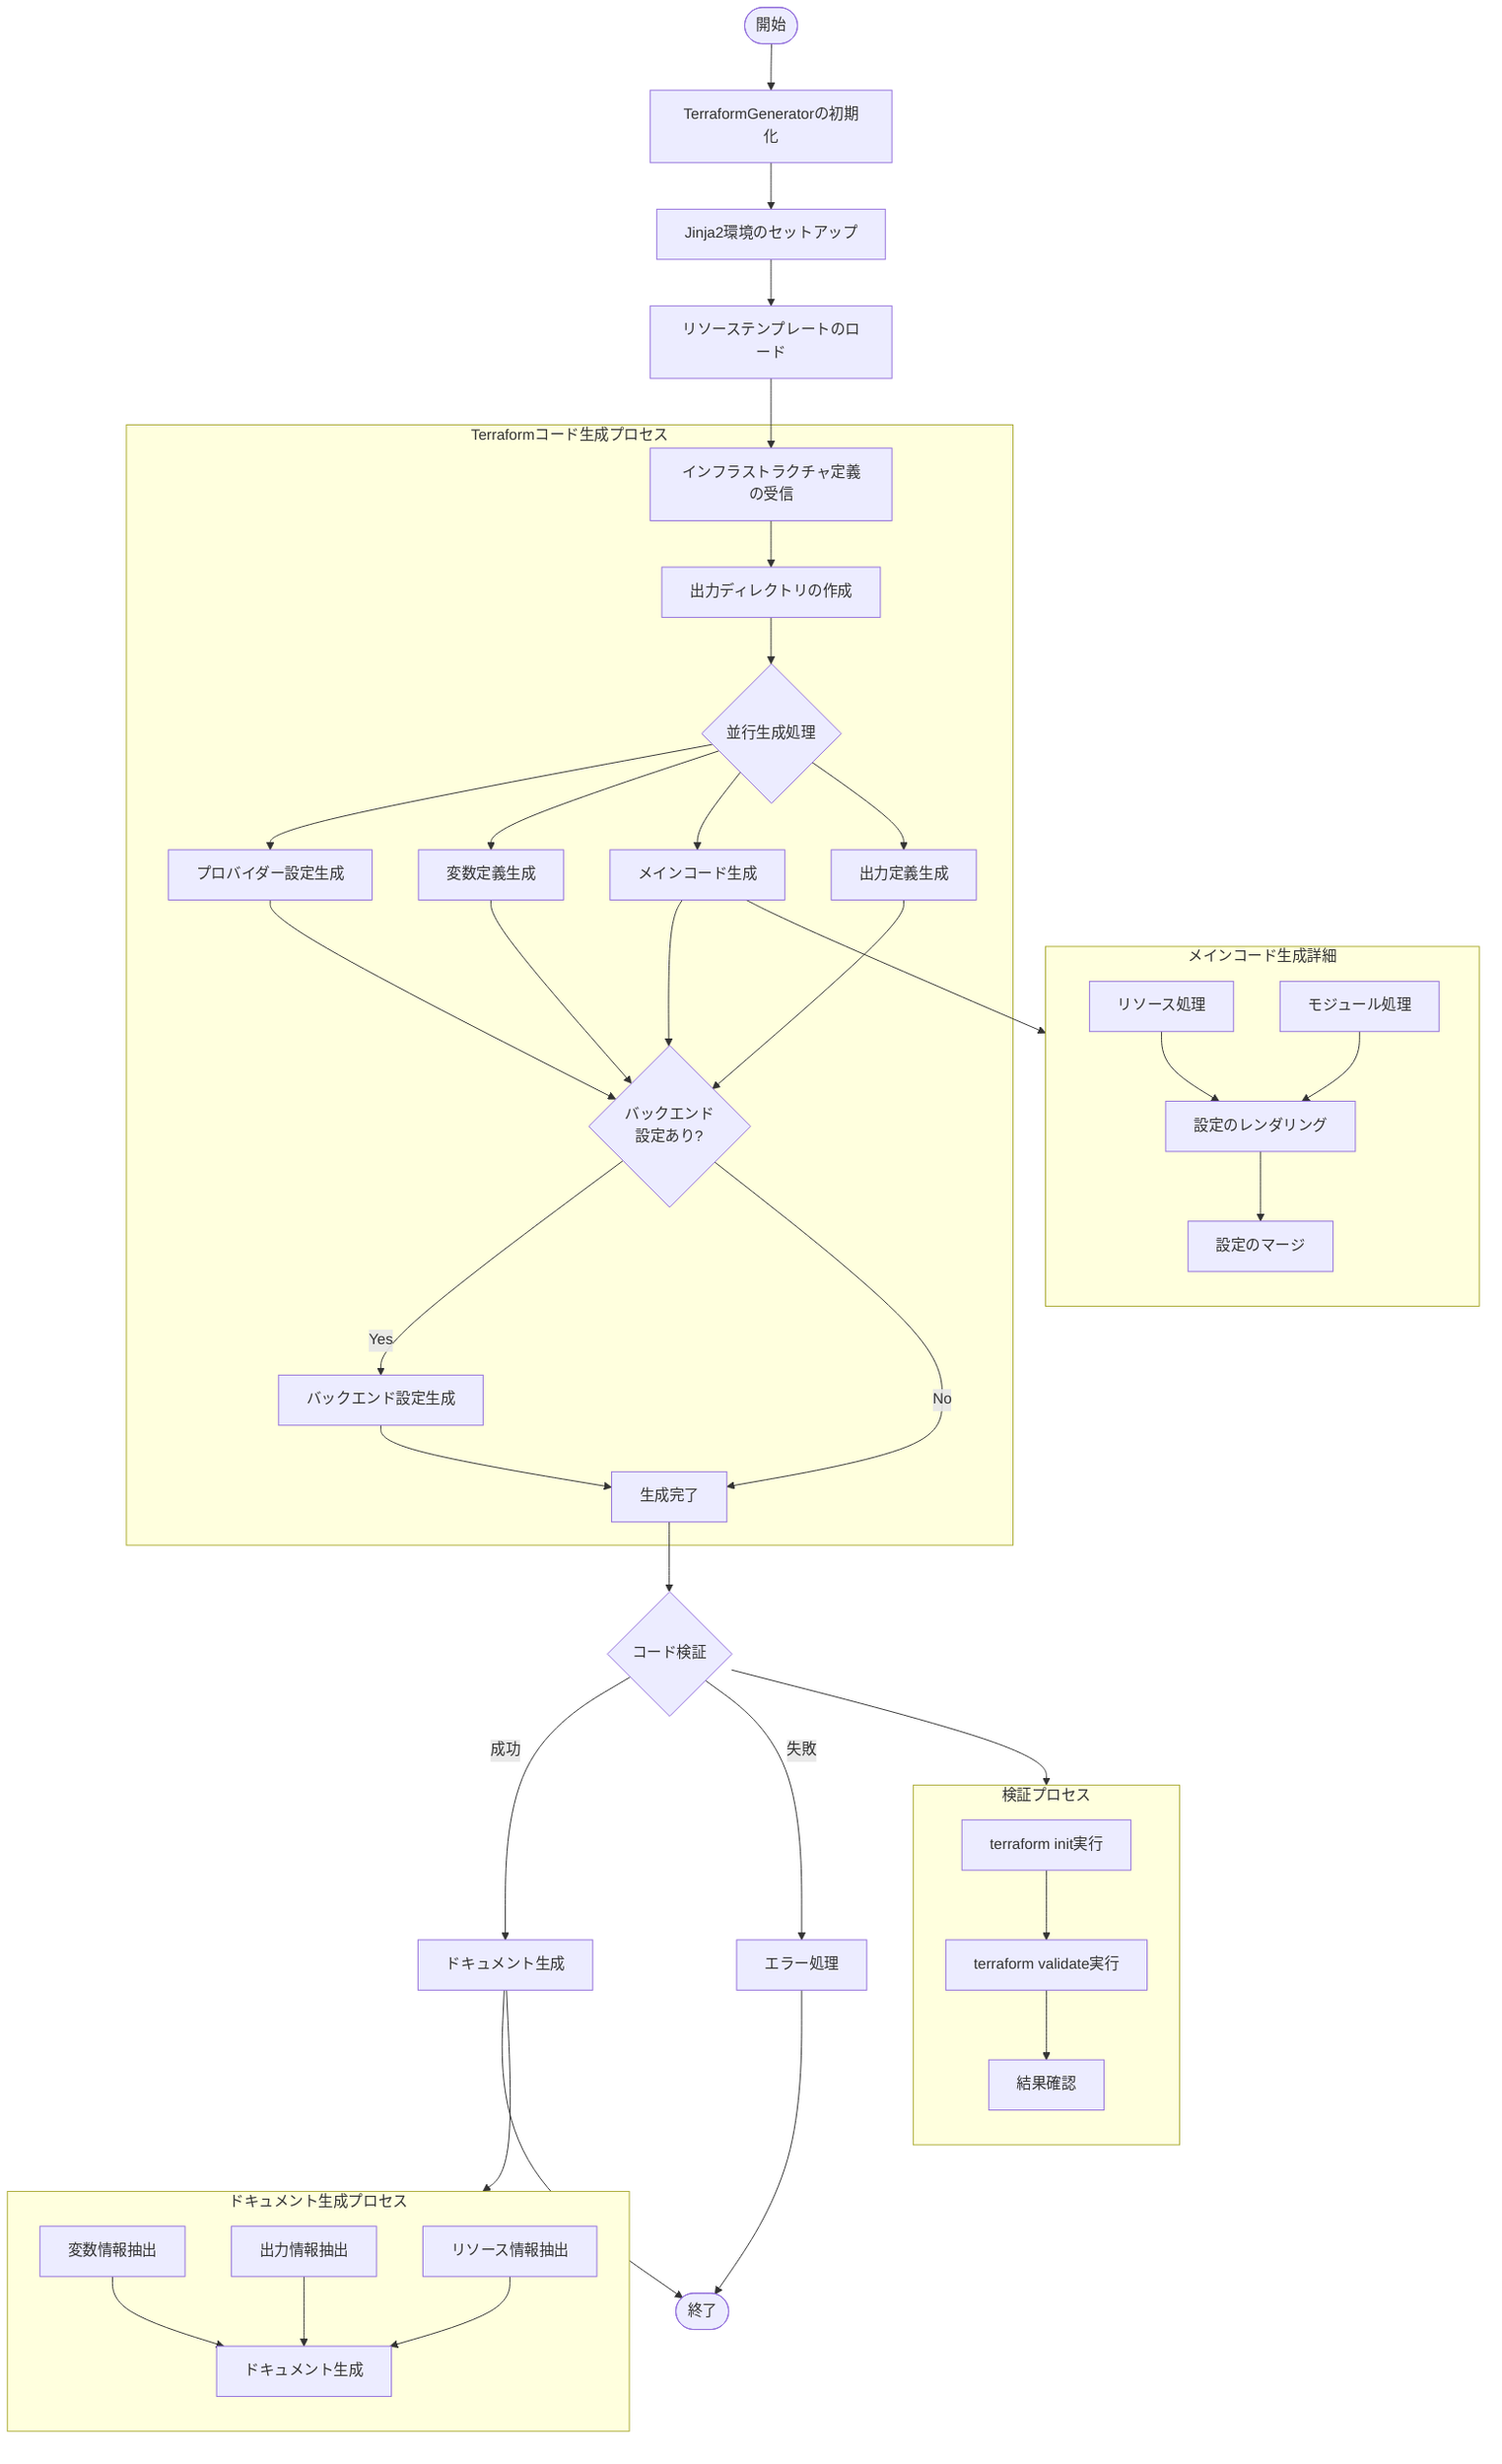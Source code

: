flowchart TD
    Start([開始]) --> Init[TerraformGeneratorの初期化]
    Init --> SetupJinja[Jinja2環境のセットアップ]
    SetupJinja --> LoadTemplates[リソーステンプレートのロード]
    
    LoadTemplates --> ReceiveInfra[インフラストラクチャ定義の受信]
    
    subgraph CodeGeneration[Terraformコード生成プロセス]
        ReceiveInfra --> CreateDir[出力ディレクトリの作成]
        CreateDir --> ParallelGen{並行生成処理}
        
        ParallelGen --> GenProvider[プロバイダー設定生成]
        ParallelGen --> GenVars[変数定義生成]
        ParallelGen --> GenMain[メインコード生成]
        ParallelGen --> GenOutputs[出力定義生成]
        
        GenProvider --> CheckBackend{バックエンド\n設定あり?}
        GenVars --> CheckBackend
        GenMain --> CheckBackend
        GenOutputs --> CheckBackend
        
        CheckBackend -->|Yes| GenBackend[バックエンド設定生成]
        CheckBackend -->|No| CompleteGen[生成完了]
        GenBackend --> CompleteGen
    end
    
    CompleteGen --> ValidateCode{コード検証}
    
    subgraph MainGeneration[メインコード生成詳細]
        direction TB
        ProcessResources[リソース処理]
        ProcessModules[モジュール処理]
        RenderConfig[設定のレンダリング]
        MergeConfig[設定のマージ]
        
        ProcessResources --> RenderConfig
        ProcessModules --> RenderConfig
        RenderConfig --> MergeConfig
    end
    
    subgraph Documentation[ドキュメント生成プロセス]
        direction TB
        ExtractVars[変数情報抽出]
        ExtractOutputs[出力情報抽出]
        ExtractResources[リソース情報抽出]
        GenerateDoc[ドキュメント生成]
        
        ExtractVars --> GenerateDoc
        ExtractOutputs --> GenerateDoc
        ExtractResources --> GenerateDoc
    end
    
    ValidateCode -->|成功| GenDocs[ドキュメント生成]
    ValidateCode -->|失敗| HandleError[エラー処理]
    
    GenDocs --> End([終了])
    HandleError --> End
    
    subgraph Validation[検証プロセス]
        direction TB
        TerraformInit[terraform init実行]
        TerraformValidate[terraform validate実行]
        CheckResults[結果確認]
        
        TerraformInit --> TerraformValidate
        TerraformValidate --> CheckResults
    end
    
    GenMain --> MainGeneration
    ValidateCode --> Validation
    GenDocs --> Documentation